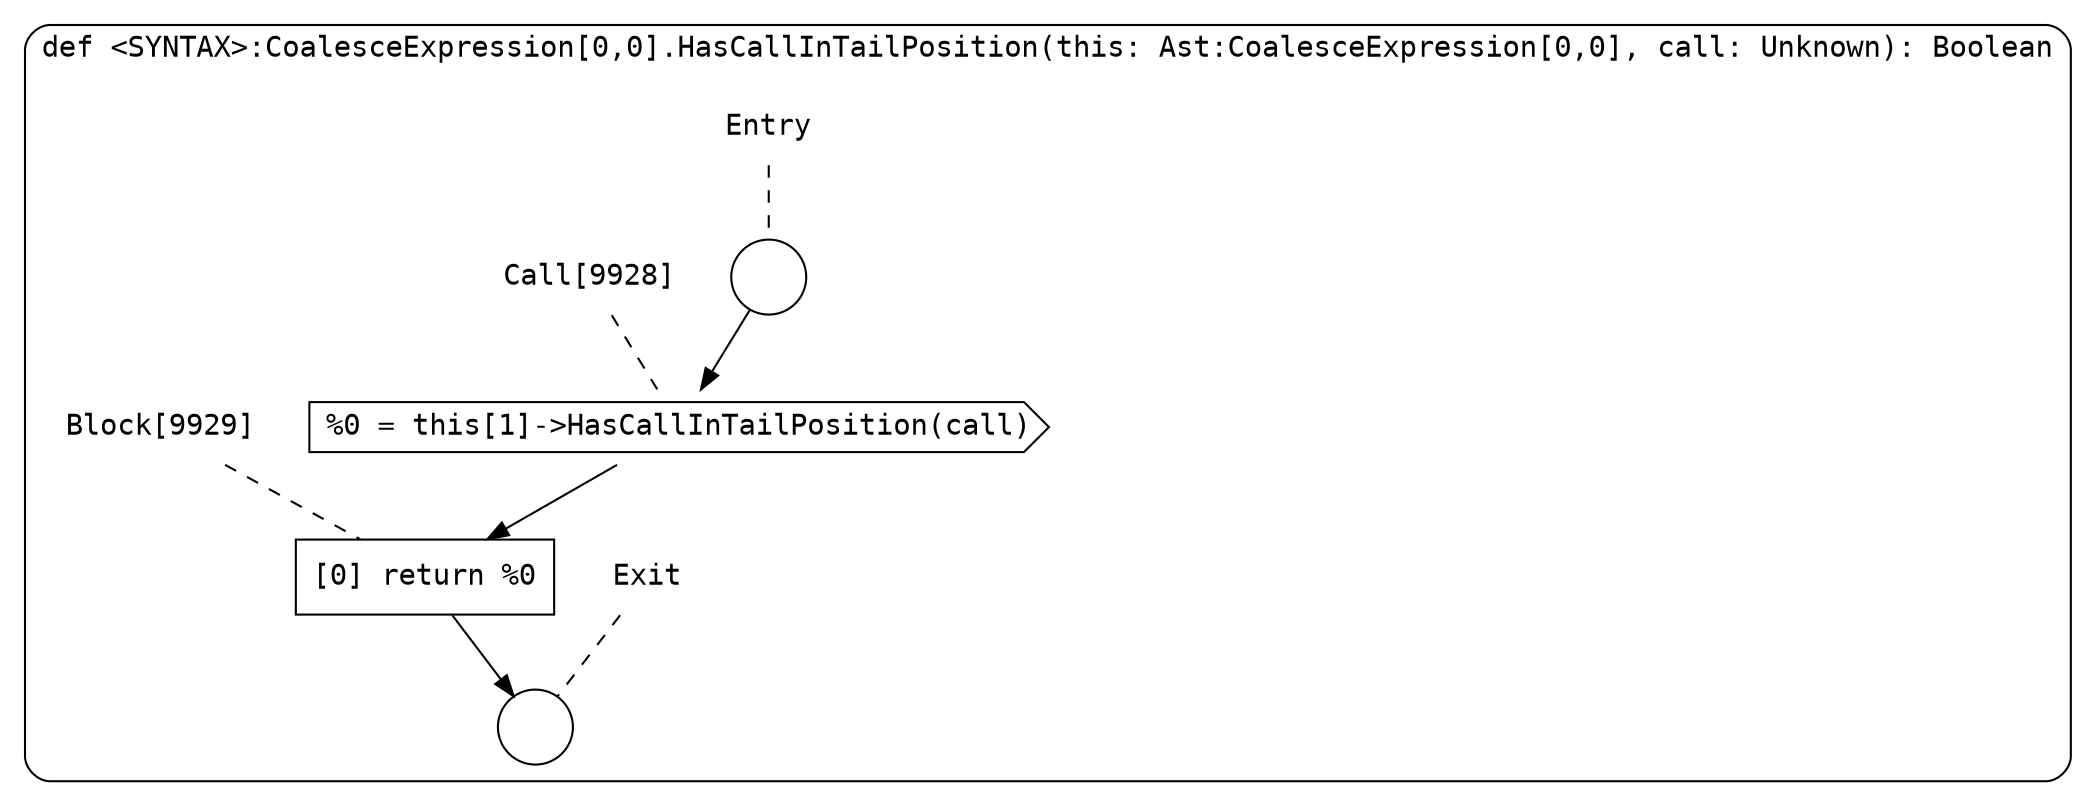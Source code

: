 digraph {
  graph [fontname = "Consolas"]
  node [fontname = "Consolas"]
  edge [fontname = "Consolas"]
  subgraph cluster1846 {
    label = "def <SYNTAX>:CoalesceExpression[0,0].HasCallInTailPosition(this: Ast:CoalesceExpression[0,0], call: Unknown): Boolean"
    style = rounded
    cluster1846_entry_name [shape=none, label=<<font color="black">Entry</font>>]
    cluster1846_entry_name -> cluster1846_entry [arrowhead=none, color="black", style=dashed]
    cluster1846_entry [shape=circle label=" " color="black" fillcolor="white" style=filled]
    cluster1846_entry -> node9928 [color="black"]
    cluster1846_exit_name [shape=none, label=<<font color="black">Exit</font>>]
    cluster1846_exit_name -> cluster1846_exit [arrowhead=none, color="black", style=dashed]
    cluster1846_exit [shape=circle label=" " color="black" fillcolor="white" style=filled]
    node9928_name [shape=none, label=<<font color="black">Call[9928]</font>>]
    node9928_name -> node9928 [arrowhead=none, color="black", style=dashed]
    node9928 [shape=cds, label=<<font color="black">%0 = this[1]-&gt;HasCallInTailPosition(call)</font>> color="black" fillcolor="white", style=filled]
    node9928 -> node9929 [color="black"]
    node9929_name [shape=none, label=<<font color="black">Block[9929]</font>>]
    node9929_name -> node9929 [arrowhead=none, color="black", style=dashed]
    node9929 [shape=box, label=<<font color="black">[0] return %0<BR ALIGN="LEFT"/></font>> color="black" fillcolor="white", style=filled]
    node9929 -> cluster1846_exit [color="black"]
  }
}